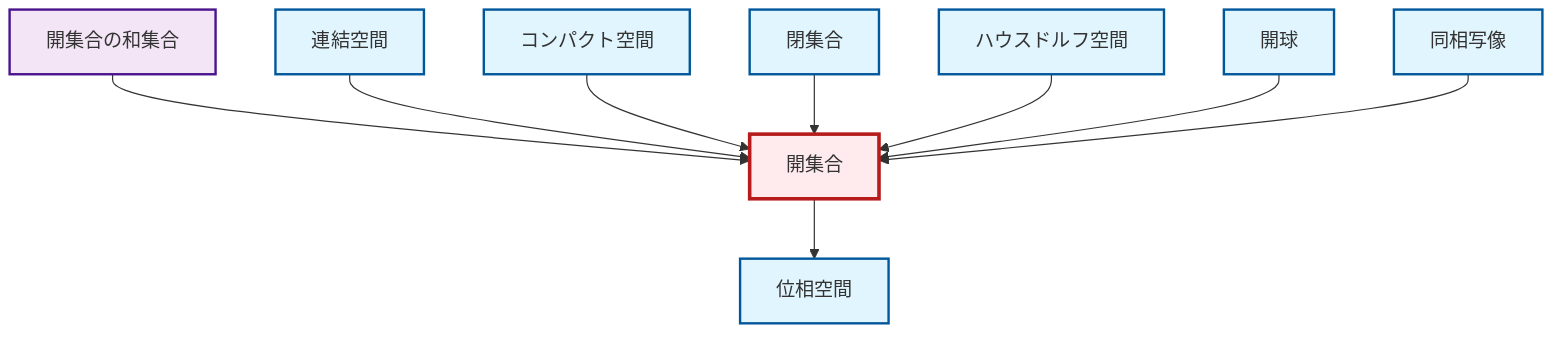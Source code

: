 graph TD
    classDef definition fill:#e1f5fe,stroke:#01579b,stroke-width:2px
    classDef theorem fill:#f3e5f5,stroke:#4a148c,stroke-width:2px
    classDef axiom fill:#fff3e0,stroke:#e65100,stroke-width:2px
    classDef example fill:#e8f5e9,stroke:#1b5e20,stroke-width:2px
    classDef current fill:#ffebee,stroke:#b71c1c,stroke-width:3px
    def-closed-set["閉集合"]:::definition
    def-compact["コンパクト空間"]:::definition
    thm-union-open-sets["開集合の和集合"]:::theorem
    def-open-ball["開球"]:::definition
    def-open-set["開集合"]:::definition
    def-hausdorff["ハウスドルフ空間"]:::definition
    def-connected["連結空間"]:::definition
    def-homeomorphism["同相写像"]:::definition
    def-topological-space["位相空間"]:::definition
    thm-union-open-sets --> def-open-set
    def-connected --> def-open-set
    def-compact --> def-open-set
    def-closed-set --> def-open-set
    def-hausdorff --> def-open-set
    def-open-ball --> def-open-set
    def-homeomorphism --> def-open-set
    def-open-set --> def-topological-space
    class def-open-set current